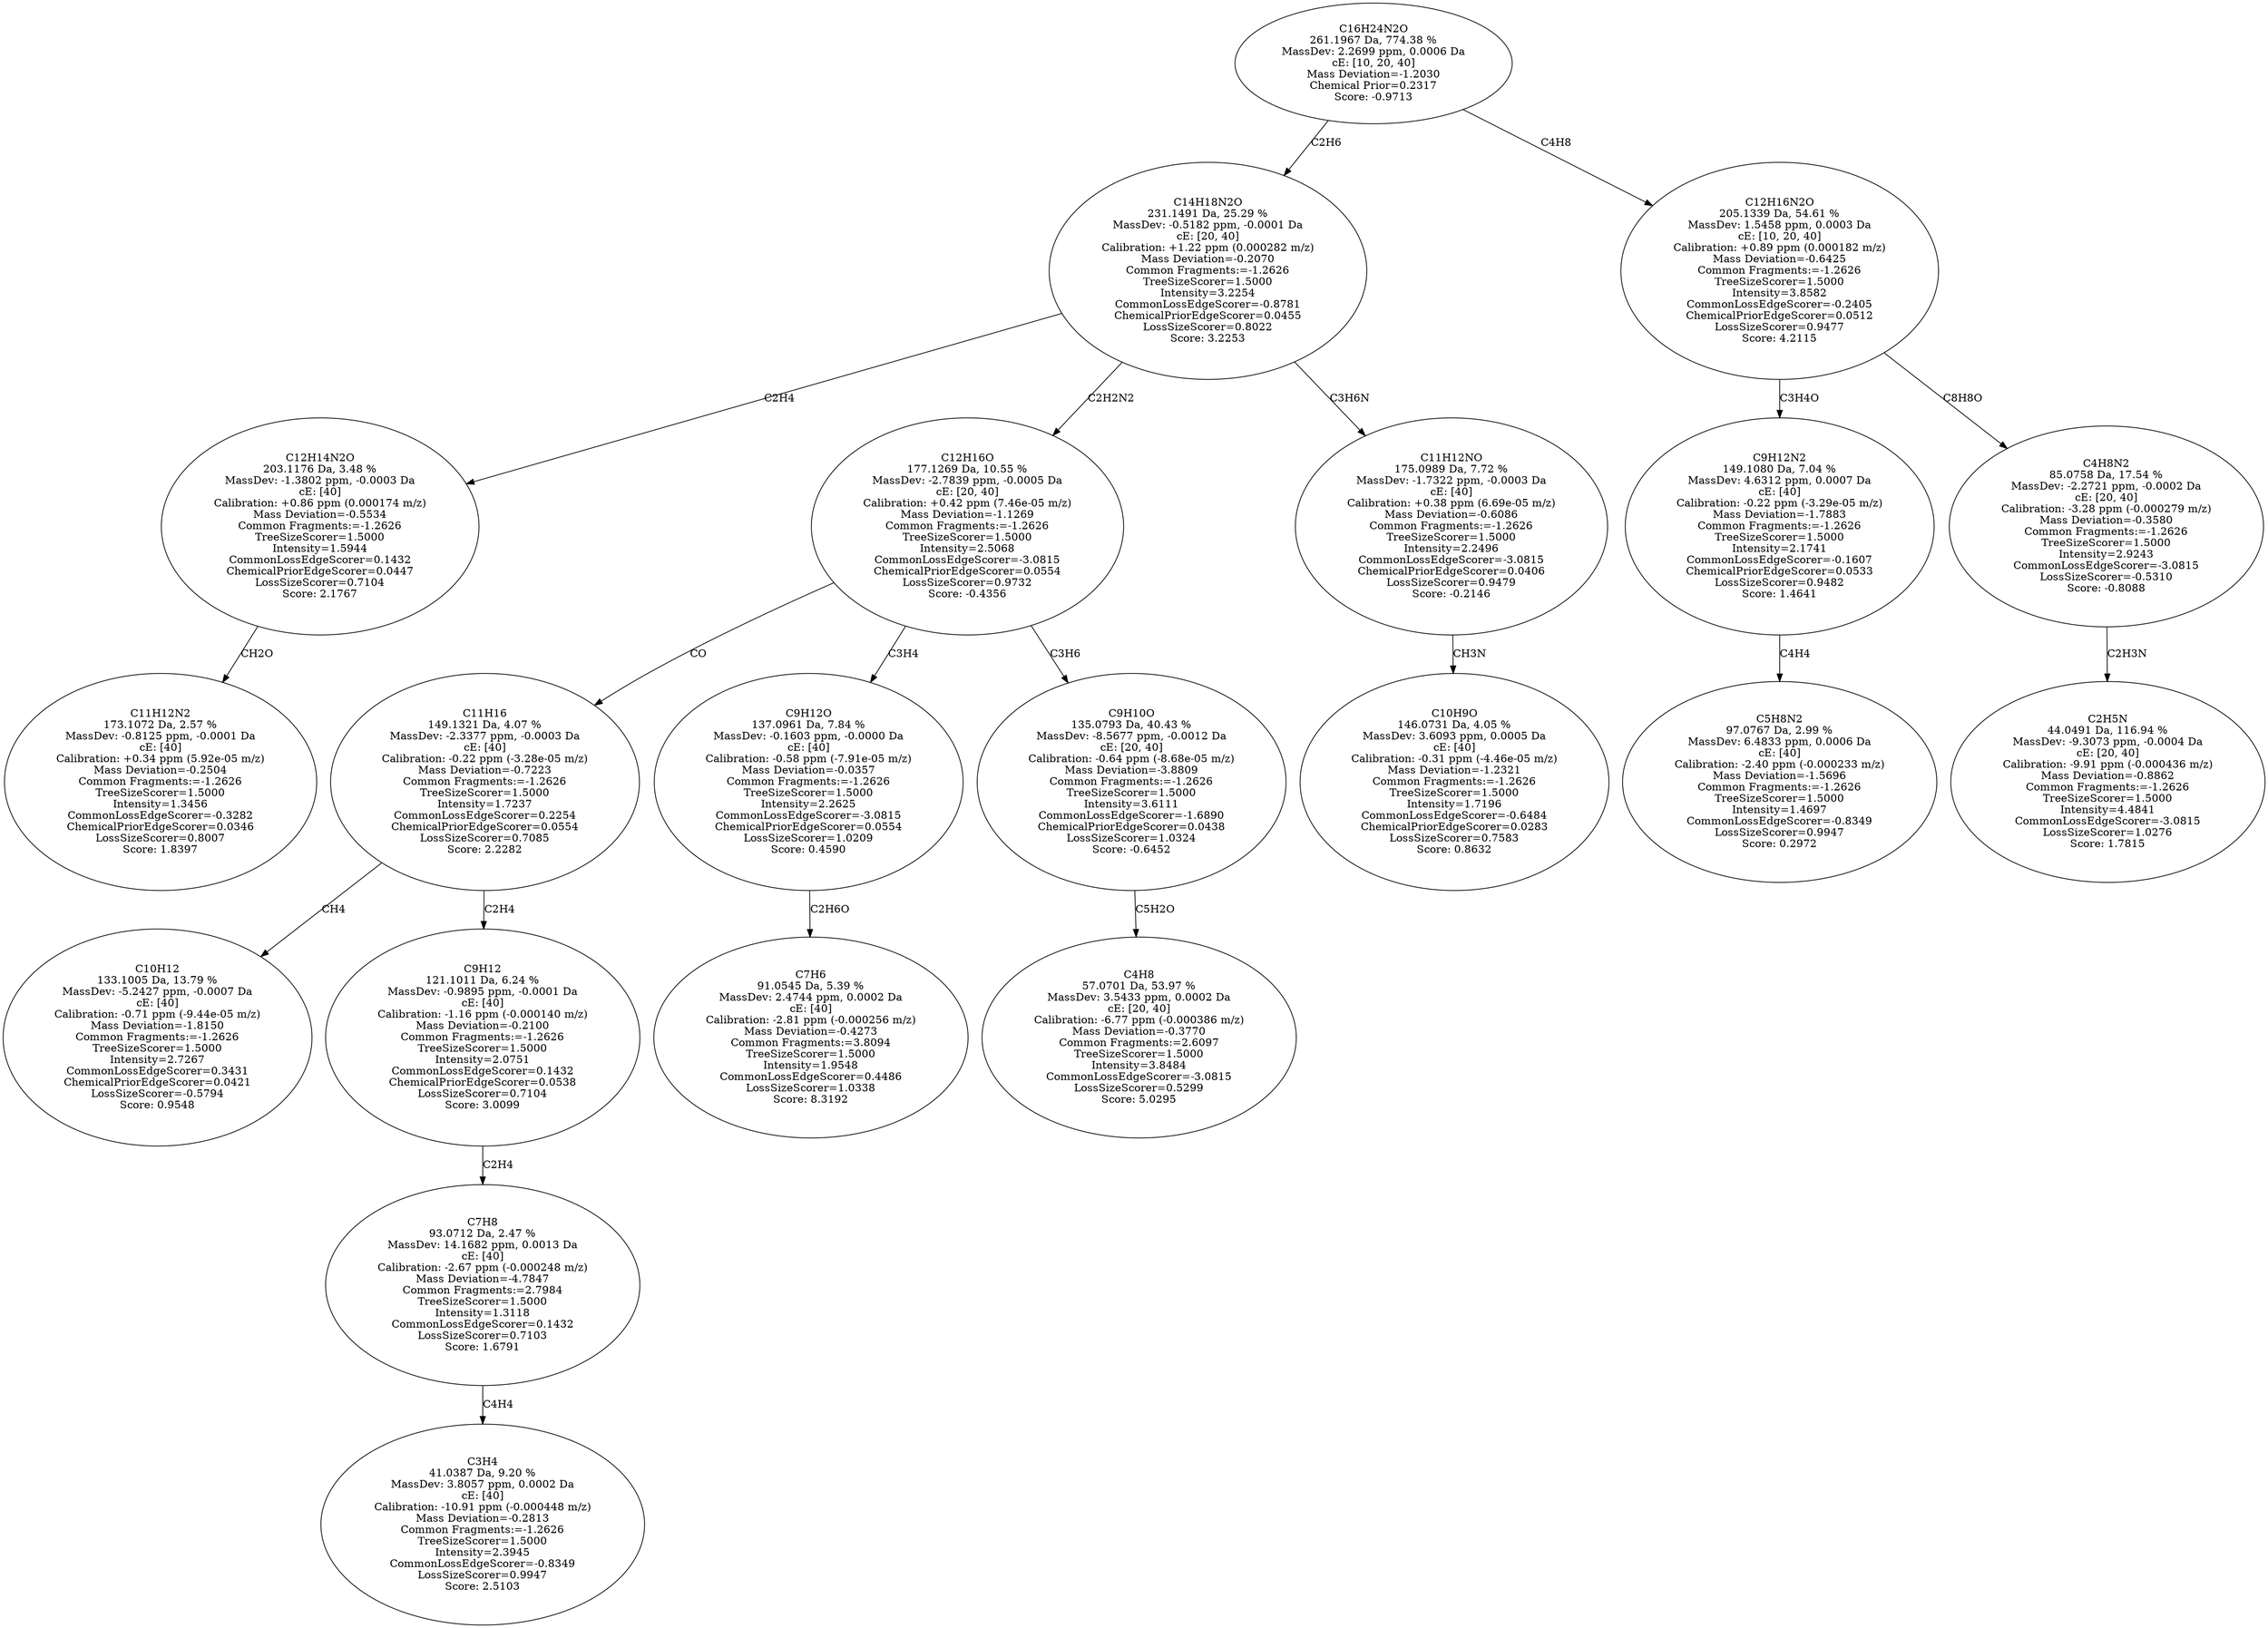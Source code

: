 strict digraph {
v1 [label="C11H12N2\n173.1072 Da, 2.57 %\nMassDev: -0.8125 ppm, -0.0001 Da\ncE: [40]\nCalibration: +0.34 ppm (5.92e-05 m/z)\nMass Deviation=-0.2504\nCommon Fragments:=-1.2626\nTreeSizeScorer=1.5000\nIntensity=1.3456\nCommonLossEdgeScorer=-0.3282\nChemicalPriorEdgeScorer=0.0346\nLossSizeScorer=0.8007\nScore: 1.8397"];
v2 [label="C12H14N2O\n203.1176 Da, 3.48 %\nMassDev: -1.3802 ppm, -0.0003 Da\ncE: [40]\nCalibration: +0.86 ppm (0.000174 m/z)\nMass Deviation=-0.5534\nCommon Fragments:=-1.2626\nTreeSizeScorer=1.5000\nIntensity=1.5944\nCommonLossEdgeScorer=0.1432\nChemicalPriorEdgeScorer=0.0447\nLossSizeScorer=0.7104\nScore: 2.1767"];
v3 [label="C10H12\n133.1005 Da, 13.79 %\nMassDev: -5.2427 ppm, -0.0007 Da\ncE: [40]\nCalibration: -0.71 ppm (-9.44e-05 m/z)\nMass Deviation=-1.8150\nCommon Fragments:=-1.2626\nTreeSizeScorer=1.5000\nIntensity=2.7267\nCommonLossEdgeScorer=0.3431\nChemicalPriorEdgeScorer=0.0421\nLossSizeScorer=-0.5794\nScore: 0.9548"];
v4 [label="C3H4\n41.0387 Da, 9.20 %\nMassDev: 3.8057 ppm, 0.0002 Da\ncE: [40]\nCalibration: -10.91 ppm (-0.000448 m/z)\nMass Deviation=-0.2813\nCommon Fragments:=-1.2626\nTreeSizeScorer=1.5000\nIntensity=2.3945\nCommonLossEdgeScorer=-0.8349\nLossSizeScorer=0.9947\nScore: 2.5103"];
v5 [label="C7H8\n93.0712 Da, 2.47 %\nMassDev: 14.1682 ppm, 0.0013 Da\ncE: [40]\nCalibration: -2.67 ppm (-0.000248 m/z)\nMass Deviation=-4.7847\nCommon Fragments:=2.7984\nTreeSizeScorer=1.5000\nIntensity=1.3118\nCommonLossEdgeScorer=0.1432\nLossSizeScorer=0.7103\nScore: 1.6791"];
v6 [label="C9H12\n121.1011 Da, 6.24 %\nMassDev: -0.9895 ppm, -0.0001 Da\ncE: [40]\nCalibration: -1.16 ppm (-0.000140 m/z)\nMass Deviation=-0.2100\nCommon Fragments:=-1.2626\nTreeSizeScorer=1.5000\nIntensity=2.0751\nCommonLossEdgeScorer=0.1432\nChemicalPriorEdgeScorer=0.0538\nLossSizeScorer=0.7104\nScore: 3.0099"];
v7 [label="C11H16\n149.1321 Da, 4.07 %\nMassDev: -2.3377 ppm, -0.0003 Da\ncE: [40]\nCalibration: -0.22 ppm (-3.28e-05 m/z)\nMass Deviation=-0.7223\nCommon Fragments:=-1.2626\nTreeSizeScorer=1.5000\nIntensity=1.7237\nCommonLossEdgeScorer=0.2254\nChemicalPriorEdgeScorer=0.0554\nLossSizeScorer=0.7085\nScore: 2.2282"];
v8 [label="C7H6\n91.0545 Da, 5.39 %\nMassDev: 2.4744 ppm, 0.0002 Da\ncE: [40]\nCalibration: -2.81 ppm (-0.000256 m/z)\nMass Deviation=-0.4273\nCommon Fragments:=3.8094\nTreeSizeScorer=1.5000\nIntensity=1.9548\nCommonLossEdgeScorer=0.4486\nLossSizeScorer=1.0338\nScore: 8.3192"];
v9 [label="C9H12O\n137.0961 Da, 7.84 %\nMassDev: -0.1603 ppm, -0.0000 Da\ncE: [40]\nCalibration: -0.58 ppm (-7.91e-05 m/z)\nMass Deviation=-0.0357\nCommon Fragments:=-1.2626\nTreeSizeScorer=1.5000\nIntensity=2.2625\nCommonLossEdgeScorer=-3.0815\nChemicalPriorEdgeScorer=0.0554\nLossSizeScorer=1.0209\nScore: 0.4590"];
v10 [label="C4H8\n57.0701 Da, 53.97 %\nMassDev: 3.5433 ppm, 0.0002 Da\ncE: [20, 40]\nCalibration: -6.77 ppm (-0.000386 m/z)\nMass Deviation=-0.3770\nCommon Fragments:=2.6097\nTreeSizeScorer=1.5000\nIntensity=3.8484\nCommonLossEdgeScorer=-3.0815\nLossSizeScorer=0.5299\nScore: 5.0295"];
v11 [label="C9H10O\n135.0793 Da, 40.43 %\nMassDev: -8.5677 ppm, -0.0012 Da\ncE: [20, 40]\nCalibration: -0.64 ppm (-8.68e-05 m/z)\nMass Deviation=-3.8809\nCommon Fragments:=-1.2626\nTreeSizeScorer=1.5000\nIntensity=3.6111\nCommonLossEdgeScorer=-1.6890\nChemicalPriorEdgeScorer=0.0438\nLossSizeScorer=1.0324\nScore: -0.6452"];
v12 [label="C12H16O\n177.1269 Da, 10.55 %\nMassDev: -2.7839 ppm, -0.0005 Da\ncE: [20, 40]\nCalibration: +0.42 ppm (7.46e-05 m/z)\nMass Deviation=-1.1269\nCommon Fragments:=-1.2626\nTreeSizeScorer=1.5000\nIntensity=2.5068\nCommonLossEdgeScorer=-3.0815\nChemicalPriorEdgeScorer=0.0554\nLossSizeScorer=0.9732\nScore: -0.4356"];
v13 [label="C10H9O\n146.0731 Da, 4.05 %\nMassDev: 3.6093 ppm, 0.0005 Da\ncE: [40]\nCalibration: -0.31 ppm (-4.46e-05 m/z)\nMass Deviation=-1.2321\nCommon Fragments:=-1.2626\nTreeSizeScorer=1.5000\nIntensity=1.7196\nCommonLossEdgeScorer=-0.6484\nChemicalPriorEdgeScorer=0.0283\nLossSizeScorer=0.7583\nScore: 0.8632"];
v14 [label="C11H12NO\n175.0989 Da, 7.72 %\nMassDev: -1.7322 ppm, -0.0003 Da\ncE: [40]\nCalibration: +0.38 ppm (6.69e-05 m/z)\nMass Deviation=-0.6086\nCommon Fragments:=-1.2626\nTreeSizeScorer=1.5000\nIntensity=2.2496\nCommonLossEdgeScorer=-3.0815\nChemicalPriorEdgeScorer=0.0406\nLossSizeScorer=0.9479\nScore: -0.2146"];
v15 [label="C14H18N2O\n231.1491 Da, 25.29 %\nMassDev: -0.5182 ppm, -0.0001 Da\ncE: [20, 40]\nCalibration: +1.22 ppm (0.000282 m/z)\nMass Deviation=-0.2070\nCommon Fragments:=-1.2626\nTreeSizeScorer=1.5000\nIntensity=3.2254\nCommonLossEdgeScorer=-0.8781\nChemicalPriorEdgeScorer=0.0455\nLossSizeScorer=0.8022\nScore: 3.2253"];
v16 [label="C5H8N2\n97.0767 Da, 2.99 %\nMassDev: 6.4833 ppm, 0.0006 Da\ncE: [40]\nCalibration: -2.40 ppm (-0.000233 m/z)\nMass Deviation=-1.5696\nCommon Fragments:=-1.2626\nTreeSizeScorer=1.5000\nIntensity=1.4697\nCommonLossEdgeScorer=-0.8349\nLossSizeScorer=0.9947\nScore: 0.2972"];
v17 [label="C9H12N2\n149.1080 Da, 7.04 %\nMassDev: 4.6312 ppm, 0.0007 Da\ncE: [40]\nCalibration: -0.22 ppm (-3.29e-05 m/z)\nMass Deviation=-1.7883\nCommon Fragments:=-1.2626\nTreeSizeScorer=1.5000\nIntensity=2.1741\nCommonLossEdgeScorer=-0.1607\nChemicalPriorEdgeScorer=0.0533\nLossSizeScorer=0.9482\nScore: 1.4641"];
v18 [label="C2H5N\n44.0491 Da, 116.94 %\nMassDev: -9.3073 ppm, -0.0004 Da\ncE: [20, 40]\nCalibration: -9.91 ppm (-0.000436 m/z)\nMass Deviation=-0.8862\nCommon Fragments:=-1.2626\nTreeSizeScorer=1.5000\nIntensity=4.4841\nCommonLossEdgeScorer=-3.0815\nLossSizeScorer=1.0276\nScore: 1.7815"];
v19 [label="C4H8N2\n85.0758 Da, 17.54 %\nMassDev: -2.2721 ppm, -0.0002 Da\ncE: [20, 40]\nCalibration: -3.28 ppm (-0.000279 m/z)\nMass Deviation=-0.3580\nCommon Fragments:=-1.2626\nTreeSizeScorer=1.5000\nIntensity=2.9243\nCommonLossEdgeScorer=-3.0815\nLossSizeScorer=-0.5310\nScore: -0.8088"];
v20 [label="C12H16N2O\n205.1339 Da, 54.61 %\nMassDev: 1.5458 ppm, 0.0003 Da\ncE: [10, 20, 40]\nCalibration: +0.89 ppm (0.000182 m/z)\nMass Deviation=-0.6425\nCommon Fragments:=-1.2626\nTreeSizeScorer=1.5000\nIntensity=3.8582\nCommonLossEdgeScorer=-0.2405\nChemicalPriorEdgeScorer=0.0512\nLossSizeScorer=0.9477\nScore: 4.2115"];
v21 [label="C16H24N2O\n261.1967 Da, 774.38 %\nMassDev: 2.2699 ppm, 0.0006 Da\ncE: [10, 20, 40]\nMass Deviation=-1.2030\nChemical Prior=0.2317\nScore: -0.9713"];
v2 -> v1 [label="CH2O"];
v15 -> v2 [label="C2H4"];
v7 -> v3 [label="CH4"];
v5 -> v4 [label="C4H4"];
v6 -> v5 [label="C2H4"];
v7 -> v6 [label="C2H4"];
v12 -> v7 [label="CO"];
v9 -> v8 [label="C2H6O"];
v12 -> v9 [label="C3H4"];
v11 -> v10 [label="C5H2O"];
v12 -> v11 [label="C3H6"];
v15 -> v12 [label="C2H2N2"];
v14 -> v13 [label="CH3N"];
v15 -> v14 [label="C3H6N"];
v21 -> v15 [label="C2H6"];
v17 -> v16 [label="C4H4"];
v20 -> v17 [label="C3H4O"];
v19 -> v18 [label="C2H3N"];
v20 -> v19 [label="C8H8O"];
v21 -> v20 [label="C4H8"];
}
